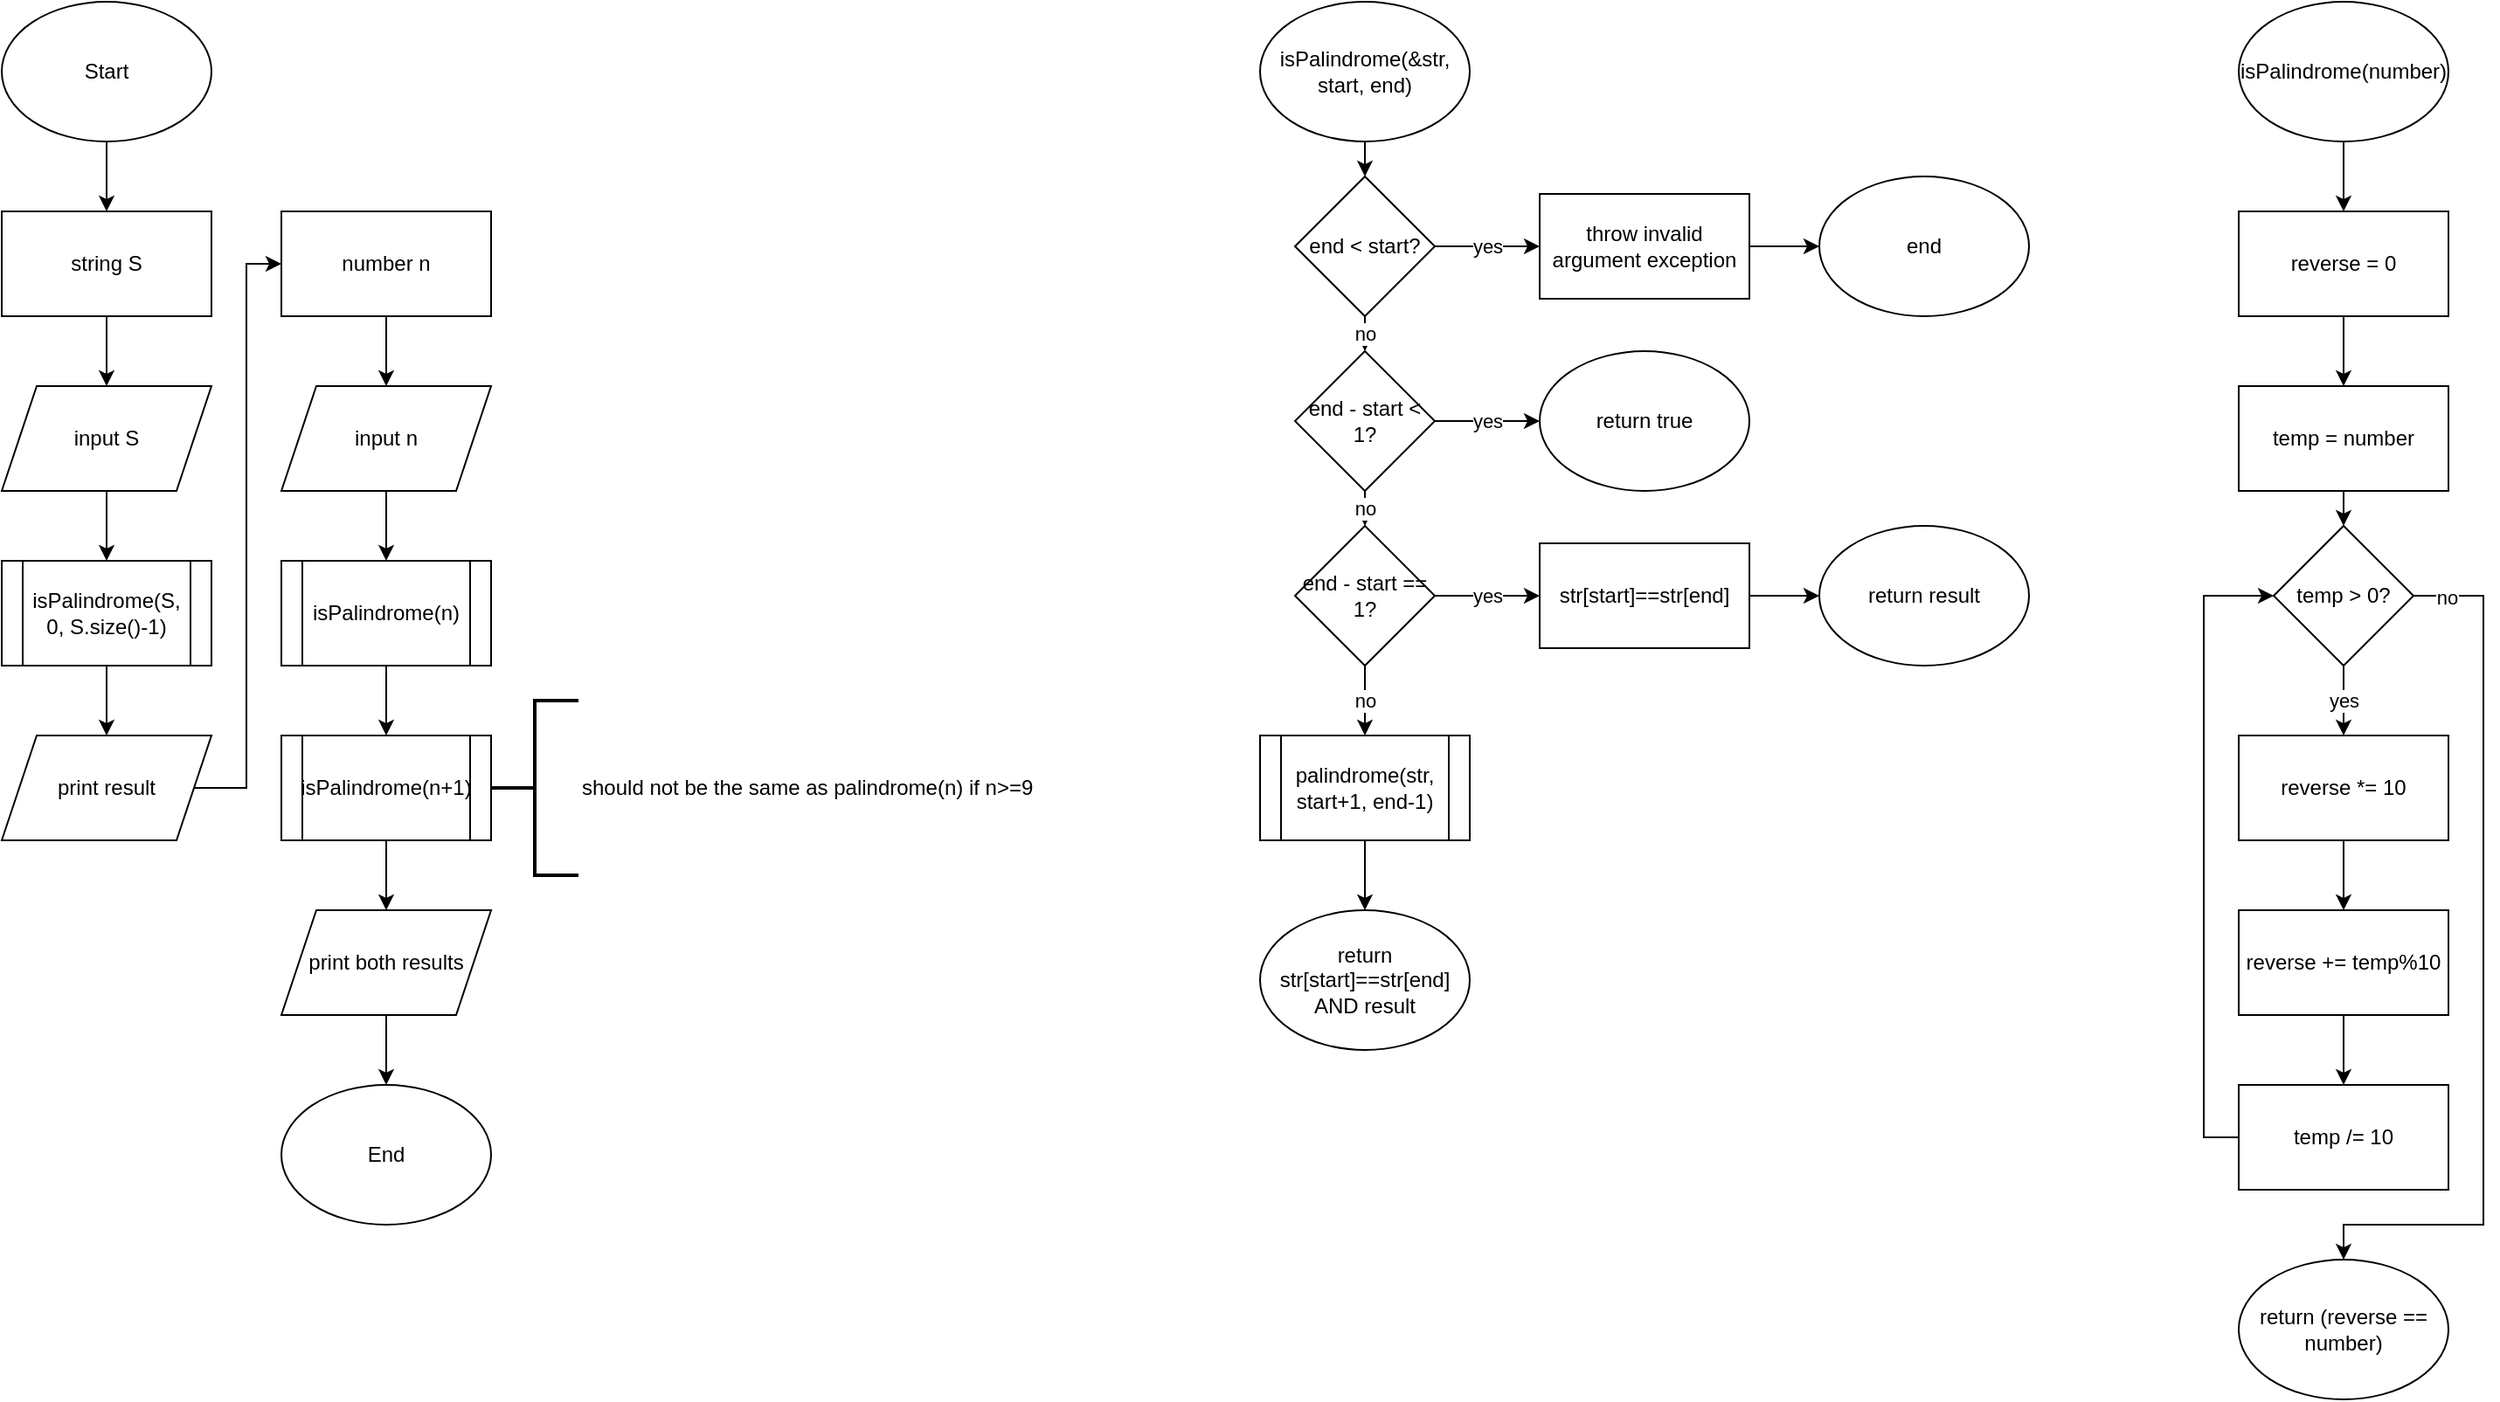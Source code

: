 <mxfile version="24.8.6">
  <diagram name="Page-1" id="PhFoRTrN7tbxWqR5zspD">
    <mxGraphModel dx="2390" dy="1297" grid="1" gridSize="10" guides="1" tooltips="1" connect="1" arrows="1" fold="1" page="1" pageScale="1" pageWidth="2000" pageHeight="1200" math="0" shadow="0">
      <root>
        <mxCell id="0" />
        <mxCell id="1" parent="0" />
        <mxCell id="SgFcucmdxiW2XkfS5fqe-12" style="edgeStyle=orthogonalEdgeStyle;rounded=0;orthogonalLoop=1;jettySize=auto;html=1;exitX=0.5;exitY=1;exitDx=0;exitDy=0;entryX=0.5;entryY=0;entryDx=0;entryDy=0;" edge="1" parent="1" source="SgFcucmdxiW2XkfS5fqe-1" target="SgFcucmdxiW2XkfS5fqe-2">
          <mxGeometry relative="1" as="geometry" />
        </mxCell>
        <mxCell id="SgFcucmdxiW2XkfS5fqe-1" value="Start" style="ellipse;whiteSpace=wrap;html=1;" vertex="1" parent="1">
          <mxGeometry width="120" height="80" as="geometry" />
        </mxCell>
        <mxCell id="SgFcucmdxiW2XkfS5fqe-13" style="edgeStyle=orthogonalEdgeStyle;rounded=0;orthogonalLoop=1;jettySize=auto;html=1;exitX=0.5;exitY=1;exitDx=0;exitDy=0;entryX=0.5;entryY=0;entryDx=0;entryDy=0;" edge="1" parent="1" source="SgFcucmdxiW2XkfS5fqe-2" target="SgFcucmdxiW2XkfS5fqe-3">
          <mxGeometry relative="1" as="geometry" />
        </mxCell>
        <mxCell id="SgFcucmdxiW2XkfS5fqe-2" value="string S" style="rounded=0;whiteSpace=wrap;html=1;" vertex="1" parent="1">
          <mxGeometry y="120" width="120" height="60" as="geometry" />
        </mxCell>
        <mxCell id="SgFcucmdxiW2XkfS5fqe-14" style="edgeStyle=orthogonalEdgeStyle;rounded=0;orthogonalLoop=1;jettySize=auto;html=1;exitX=0.5;exitY=1;exitDx=0;exitDy=0;entryX=0.5;entryY=0;entryDx=0;entryDy=0;" edge="1" parent="1" source="SgFcucmdxiW2XkfS5fqe-3" target="SgFcucmdxiW2XkfS5fqe-4">
          <mxGeometry relative="1" as="geometry" />
        </mxCell>
        <mxCell id="SgFcucmdxiW2XkfS5fqe-3" value="input S" style="shape=parallelogram;perimeter=parallelogramPerimeter;whiteSpace=wrap;html=1;fixedSize=1;" vertex="1" parent="1">
          <mxGeometry y="220" width="120" height="60" as="geometry" />
        </mxCell>
        <mxCell id="SgFcucmdxiW2XkfS5fqe-21" style="edgeStyle=orthogonalEdgeStyle;rounded=0;orthogonalLoop=1;jettySize=auto;html=1;exitX=0.5;exitY=1;exitDx=0;exitDy=0;entryX=0.5;entryY=0;entryDx=0;entryDy=0;" edge="1" parent="1" source="SgFcucmdxiW2XkfS5fqe-4" target="SgFcucmdxiW2XkfS5fqe-20">
          <mxGeometry relative="1" as="geometry" />
        </mxCell>
        <mxCell id="SgFcucmdxiW2XkfS5fqe-4" value="isPalindrome(S, 0, S.size()-1)" style="shape=process;whiteSpace=wrap;html=1;backgroundOutline=1;" vertex="1" parent="1">
          <mxGeometry y="320" width="120" height="60" as="geometry" />
        </mxCell>
        <mxCell id="SgFcucmdxiW2XkfS5fqe-17" style="edgeStyle=orthogonalEdgeStyle;rounded=0;orthogonalLoop=1;jettySize=auto;html=1;exitX=0.5;exitY=1;exitDx=0;exitDy=0;entryX=0.5;entryY=0;entryDx=0;entryDy=0;" edge="1" parent="1" source="SgFcucmdxiW2XkfS5fqe-5" target="SgFcucmdxiW2XkfS5fqe-6">
          <mxGeometry relative="1" as="geometry" />
        </mxCell>
        <mxCell id="SgFcucmdxiW2XkfS5fqe-5" value="number n" style="rounded=0;whiteSpace=wrap;html=1;" vertex="1" parent="1">
          <mxGeometry x="160" y="120" width="120" height="60" as="geometry" />
        </mxCell>
        <mxCell id="SgFcucmdxiW2XkfS5fqe-18" style="edgeStyle=orthogonalEdgeStyle;rounded=0;orthogonalLoop=1;jettySize=auto;html=1;exitX=0.5;exitY=1;exitDx=0;exitDy=0;entryX=0.5;entryY=0;entryDx=0;entryDy=0;" edge="1" parent="1" source="SgFcucmdxiW2XkfS5fqe-6" target="SgFcucmdxiW2XkfS5fqe-7">
          <mxGeometry relative="1" as="geometry" />
        </mxCell>
        <mxCell id="SgFcucmdxiW2XkfS5fqe-6" value="input n" style="shape=parallelogram;perimeter=parallelogramPerimeter;whiteSpace=wrap;html=1;fixedSize=1;" vertex="1" parent="1">
          <mxGeometry x="160" y="220" width="120" height="60" as="geometry" />
        </mxCell>
        <mxCell id="SgFcucmdxiW2XkfS5fqe-19" style="edgeStyle=orthogonalEdgeStyle;rounded=0;orthogonalLoop=1;jettySize=auto;html=1;exitX=0.5;exitY=1;exitDx=0;exitDy=0;entryX=0.5;entryY=0;entryDx=0;entryDy=0;" edge="1" parent="1" source="SgFcucmdxiW2XkfS5fqe-7" target="SgFcucmdxiW2XkfS5fqe-8">
          <mxGeometry relative="1" as="geometry" />
        </mxCell>
        <mxCell id="SgFcucmdxiW2XkfS5fqe-7" value="isPalindrome(n)" style="shape=process;whiteSpace=wrap;html=1;backgroundOutline=1;" vertex="1" parent="1">
          <mxGeometry x="160" y="320" width="120" height="60" as="geometry" />
        </mxCell>
        <mxCell id="SgFcucmdxiW2XkfS5fqe-24" style="edgeStyle=orthogonalEdgeStyle;rounded=0;orthogonalLoop=1;jettySize=auto;html=1;exitX=0.5;exitY=1;exitDx=0;exitDy=0;entryX=0.5;entryY=0;entryDx=0;entryDy=0;" edge="1" parent="1" source="SgFcucmdxiW2XkfS5fqe-8" target="SgFcucmdxiW2XkfS5fqe-23">
          <mxGeometry relative="1" as="geometry" />
        </mxCell>
        <mxCell id="SgFcucmdxiW2XkfS5fqe-8" value="isPalindrome(n+1)" style="shape=process;whiteSpace=wrap;html=1;backgroundOutline=1;" vertex="1" parent="1">
          <mxGeometry x="160" y="420" width="120" height="60" as="geometry" />
        </mxCell>
        <mxCell id="SgFcucmdxiW2XkfS5fqe-9" value="should not be the same as palindrome(n) if n&amp;gt;=9" style="strokeWidth=2;html=1;shape=mxgraph.flowchart.annotation_2;align=left;labelPosition=right;pointerEvents=1;" vertex="1" parent="1">
          <mxGeometry x="280" y="400" width="50" height="100" as="geometry" />
        </mxCell>
        <mxCell id="SgFcucmdxiW2XkfS5fqe-11" value="End" style="ellipse;whiteSpace=wrap;html=1;" vertex="1" parent="1">
          <mxGeometry x="160" y="620" width="120" height="80" as="geometry" />
        </mxCell>
        <mxCell id="SgFcucmdxiW2XkfS5fqe-22" style="edgeStyle=orthogonalEdgeStyle;rounded=0;orthogonalLoop=1;jettySize=auto;html=1;exitX=1;exitY=0.5;exitDx=0;exitDy=0;entryX=0;entryY=0.5;entryDx=0;entryDy=0;" edge="1" parent="1" source="SgFcucmdxiW2XkfS5fqe-20" target="SgFcucmdxiW2XkfS5fqe-5">
          <mxGeometry relative="1" as="geometry" />
        </mxCell>
        <mxCell id="SgFcucmdxiW2XkfS5fqe-20" value="print result" style="shape=parallelogram;perimeter=parallelogramPerimeter;whiteSpace=wrap;html=1;fixedSize=1;" vertex="1" parent="1">
          <mxGeometry y="420" width="120" height="60" as="geometry" />
        </mxCell>
        <mxCell id="SgFcucmdxiW2XkfS5fqe-25" style="edgeStyle=orthogonalEdgeStyle;rounded=0;orthogonalLoop=1;jettySize=auto;html=1;exitX=0.5;exitY=1;exitDx=0;exitDy=0;entryX=0.5;entryY=0;entryDx=0;entryDy=0;" edge="1" parent="1" source="SgFcucmdxiW2XkfS5fqe-23" target="SgFcucmdxiW2XkfS5fqe-11">
          <mxGeometry relative="1" as="geometry" />
        </mxCell>
        <mxCell id="SgFcucmdxiW2XkfS5fqe-23" value="print both results" style="shape=parallelogram;perimeter=parallelogramPerimeter;whiteSpace=wrap;html=1;fixedSize=1;" vertex="1" parent="1">
          <mxGeometry x="160" y="520" width="120" height="60" as="geometry" />
        </mxCell>
        <mxCell id="SgFcucmdxiW2XkfS5fqe-46" style="edgeStyle=orthogonalEdgeStyle;rounded=0;orthogonalLoop=1;jettySize=auto;html=1;exitX=0.5;exitY=1;exitDx=0;exitDy=0;entryX=0.5;entryY=0;entryDx=0;entryDy=0;" edge="1" parent="1" source="SgFcucmdxiW2XkfS5fqe-26" target="SgFcucmdxiW2XkfS5fqe-27">
          <mxGeometry relative="1" as="geometry" />
        </mxCell>
        <mxCell id="SgFcucmdxiW2XkfS5fqe-26" value="isPalindrome(&amp;amp;str, start, end)" style="ellipse;whiteSpace=wrap;html=1;" vertex="1" parent="1">
          <mxGeometry x="720" width="120" height="80" as="geometry" />
        </mxCell>
        <mxCell id="SgFcucmdxiW2XkfS5fqe-30" value="yes" style="edgeStyle=orthogonalEdgeStyle;rounded=0;orthogonalLoop=1;jettySize=auto;html=1;exitX=1;exitY=0.5;exitDx=0;exitDy=0;entryX=0;entryY=0.5;entryDx=0;entryDy=0;" edge="1" parent="1" source="SgFcucmdxiW2XkfS5fqe-27" target="SgFcucmdxiW2XkfS5fqe-29">
          <mxGeometry relative="1" as="geometry" />
        </mxCell>
        <mxCell id="SgFcucmdxiW2XkfS5fqe-47" value="no" style="edgeStyle=orthogonalEdgeStyle;rounded=0;orthogonalLoop=1;jettySize=auto;html=1;exitX=0.5;exitY=1;exitDx=0;exitDy=0;entryX=0.5;entryY=0;entryDx=0;entryDy=0;" edge="1" parent="1" source="SgFcucmdxiW2XkfS5fqe-27" target="SgFcucmdxiW2XkfS5fqe-33">
          <mxGeometry relative="1" as="geometry" />
        </mxCell>
        <mxCell id="SgFcucmdxiW2XkfS5fqe-27" value="end &amp;lt; start?" style="rhombus;whiteSpace=wrap;html=1;" vertex="1" parent="1">
          <mxGeometry x="740" y="100" width="80" height="80" as="geometry" />
        </mxCell>
        <mxCell id="SgFcucmdxiW2XkfS5fqe-32" style="edgeStyle=orthogonalEdgeStyle;rounded=0;orthogonalLoop=1;jettySize=auto;html=1;exitX=1;exitY=0.5;exitDx=0;exitDy=0;entryX=0;entryY=0.5;entryDx=0;entryDy=0;" edge="1" parent="1" source="SgFcucmdxiW2XkfS5fqe-29" target="SgFcucmdxiW2XkfS5fqe-31">
          <mxGeometry relative="1" as="geometry" />
        </mxCell>
        <mxCell id="SgFcucmdxiW2XkfS5fqe-29" value="throw invalid argument exception" style="rounded=0;whiteSpace=wrap;html=1;" vertex="1" parent="1">
          <mxGeometry x="880" y="110" width="120" height="60" as="geometry" />
        </mxCell>
        <mxCell id="SgFcucmdxiW2XkfS5fqe-31" value="end" style="ellipse;whiteSpace=wrap;html=1;" vertex="1" parent="1">
          <mxGeometry x="1040" y="100" width="120" height="80" as="geometry" />
        </mxCell>
        <mxCell id="SgFcucmdxiW2XkfS5fqe-37" value="yes" style="edgeStyle=orthogonalEdgeStyle;rounded=0;orthogonalLoop=1;jettySize=auto;html=1;exitX=1;exitY=0.5;exitDx=0;exitDy=0;entryX=0;entryY=0.5;entryDx=0;entryDy=0;" edge="1" parent="1" source="SgFcucmdxiW2XkfS5fqe-33" target="SgFcucmdxiW2XkfS5fqe-36">
          <mxGeometry relative="1" as="geometry" />
        </mxCell>
        <mxCell id="SgFcucmdxiW2XkfS5fqe-48" value="no" style="edgeStyle=orthogonalEdgeStyle;rounded=0;orthogonalLoop=1;jettySize=auto;html=1;exitX=0.5;exitY=1;exitDx=0;exitDy=0;entryX=0.5;entryY=0;entryDx=0;entryDy=0;" edge="1" parent="1" source="SgFcucmdxiW2XkfS5fqe-33" target="SgFcucmdxiW2XkfS5fqe-38">
          <mxGeometry relative="1" as="geometry" />
        </mxCell>
        <mxCell id="SgFcucmdxiW2XkfS5fqe-33" value="end - start &amp;lt; 1?" style="rhombus;whiteSpace=wrap;html=1;" vertex="1" parent="1">
          <mxGeometry x="740" y="200" width="80" height="80" as="geometry" />
        </mxCell>
        <mxCell id="SgFcucmdxiW2XkfS5fqe-36" value="return true" style="ellipse;whiteSpace=wrap;html=1;" vertex="1" parent="1">
          <mxGeometry x="880" y="200" width="120" height="80" as="geometry" />
        </mxCell>
        <mxCell id="SgFcucmdxiW2XkfS5fqe-43" value="yes" style="edgeStyle=orthogonalEdgeStyle;rounded=0;orthogonalLoop=1;jettySize=auto;html=1;exitX=1;exitY=0.5;exitDx=0;exitDy=0;entryX=0;entryY=0.5;entryDx=0;entryDy=0;" edge="1" parent="1" source="SgFcucmdxiW2XkfS5fqe-38" target="SgFcucmdxiW2XkfS5fqe-40">
          <mxGeometry relative="1" as="geometry" />
        </mxCell>
        <mxCell id="SgFcucmdxiW2XkfS5fqe-49" value="no" style="edgeStyle=orthogonalEdgeStyle;rounded=0;orthogonalLoop=1;jettySize=auto;html=1;exitX=0.5;exitY=1;exitDx=0;exitDy=0;entryX=0.5;entryY=0;entryDx=0;entryDy=0;" edge="1" parent="1" source="SgFcucmdxiW2XkfS5fqe-38" target="SgFcucmdxiW2XkfS5fqe-44">
          <mxGeometry relative="1" as="geometry" />
        </mxCell>
        <mxCell id="SgFcucmdxiW2XkfS5fqe-38" value="end - start == 1?" style="rhombus;whiteSpace=wrap;html=1;" vertex="1" parent="1">
          <mxGeometry x="740" y="300" width="80" height="80" as="geometry" />
        </mxCell>
        <mxCell id="SgFcucmdxiW2XkfS5fqe-42" style="edgeStyle=orthogonalEdgeStyle;rounded=0;orthogonalLoop=1;jettySize=auto;html=1;exitX=1;exitY=0.5;exitDx=0;exitDy=0;entryX=0;entryY=0.5;entryDx=0;entryDy=0;" edge="1" parent="1" source="SgFcucmdxiW2XkfS5fqe-40" target="SgFcucmdxiW2XkfS5fqe-41">
          <mxGeometry relative="1" as="geometry" />
        </mxCell>
        <mxCell id="SgFcucmdxiW2XkfS5fqe-40" value="str[start]==str[end]" style="rounded=0;whiteSpace=wrap;html=1;" vertex="1" parent="1">
          <mxGeometry x="880" y="310" width="120" height="60" as="geometry" />
        </mxCell>
        <mxCell id="SgFcucmdxiW2XkfS5fqe-41" value="return result" style="ellipse;whiteSpace=wrap;html=1;" vertex="1" parent="1">
          <mxGeometry x="1040" y="300" width="120" height="80" as="geometry" />
        </mxCell>
        <mxCell id="SgFcucmdxiW2XkfS5fqe-50" style="edgeStyle=orthogonalEdgeStyle;rounded=0;orthogonalLoop=1;jettySize=auto;html=1;exitX=0.5;exitY=1;exitDx=0;exitDy=0;entryX=0.5;entryY=0;entryDx=0;entryDy=0;" edge="1" parent="1" source="SgFcucmdxiW2XkfS5fqe-44" target="SgFcucmdxiW2XkfS5fqe-45">
          <mxGeometry relative="1" as="geometry" />
        </mxCell>
        <mxCell id="SgFcucmdxiW2XkfS5fqe-44" value="palindrome(str, start+1, end-1)" style="shape=process;whiteSpace=wrap;html=1;backgroundOutline=1;" vertex="1" parent="1">
          <mxGeometry x="720" y="420" width="120" height="60" as="geometry" />
        </mxCell>
        <mxCell id="SgFcucmdxiW2XkfS5fqe-45" value="return str[start]==str[end] AND result" style="ellipse;whiteSpace=wrap;html=1;" vertex="1" parent="1">
          <mxGeometry x="720" y="520" width="120" height="80" as="geometry" />
        </mxCell>
        <mxCell id="SgFcucmdxiW2XkfS5fqe-69" style="edgeStyle=orthogonalEdgeStyle;rounded=0;orthogonalLoop=1;jettySize=auto;html=1;exitX=0.5;exitY=1;exitDx=0;exitDy=0;entryX=0.5;entryY=0;entryDx=0;entryDy=0;" edge="1" parent="1" source="SgFcucmdxiW2XkfS5fqe-51" target="SgFcucmdxiW2XkfS5fqe-52">
          <mxGeometry relative="1" as="geometry" />
        </mxCell>
        <mxCell id="SgFcucmdxiW2XkfS5fqe-51" value="isPalindrome(number)" style="ellipse;whiteSpace=wrap;html=1;" vertex="1" parent="1">
          <mxGeometry x="1280" width="120" height="80" as="geometry" />
        </mxCell>
        <mxCell id="SgFcucmdxiW2XkfS5fqe-68" style="edgeStyle=orthogonalEdgeStyle;rounded=0;orthogonalLoop=1;jettySize=auto;html=1;exitX=0.5;exitY=1;exitDx=0;exitDy=0;entryX=0.5;entryY=0;entryDx=0;entryDy=0;" edge="1" parent="1" source="SgFcucmdxiW2XkfS5fqe-52" target="SgFcucmdxiW2XkfS5fqe-53">
          <mxGeometry relative="1" as="geometry" />
        </mxCell>
        <mxCell id="SgFcucmdxiW2XkfS5fqe-52" value="reverse = 0" style="rounded=0;whiteSpace=wrap;html=1;" vertex="1" parent="1">
          <mxGeometry x="1280" y="120" width="120" height="60" as="geometry" />
        </mxCell>
        <mxCell id="SgFcucmdxiW2XkfS5fqe-67" style="edgeStyle=orthogonalEdgeStyle;rounded=0;orthogonalLoop=1;jettySize=auto;html=1;exitX=0.5;exitY=1;exitDx=0;exitDy=0;entryX=0.5;entryY=0;entryDx=0;entryDy=0;" edge="1" parent="1" source="SgFcucmdxiW2XkfS5fqe-53" target="SgFcucmdxiW2XkfS5fqe-56">
          <mxGeometry relative="1" as="geometry" />
        </mxCell>
        <mxCell id="SgFcucmdxiW2XkfS5fqe-53" value="temp = number" style="rounded=0;whiteSpace=wrap;html=1;" vertex="1" parent="1">
          <mxGeometry x="1280" y="220" width="120" height="60" as="geometry" />
        </mxCell>
        <mxCell id="SgFcucmdxiW2XkfS5fqe-61" value="yes" style="edgeStyle=orthogonalEdgeStyle;rounded=0;orthogonalLoop=1;jettySize=auto;html=1;exitX=0.5;exitY=1;exitDx=0;exitDy=0;entryX=0.5;entryY=0;entryDx=0;entryDy=0;" edge="1" parent="1" source="SgFcucmdxiW2XkfS5fqe-56" target="SgFcucmdxiW2XkfS5fqe-57">
          <mxGeometry relative="1" as="geometry" />
        </mxCell>
        <mxCell id="SgFcucmdxiW2XkfS5fqe-65" style="edgeStyle=orthogonalEdgeStyle;rounded=0;orthogonalLoop=1;jettySize=auto;html=1;exitX=1;exitY=0.5;exitDx=0;exitDy=0;entryX=0.5;entryY=0;entryDx=0;entryDy=0;" edge="1" parent="1" source="SgFcucmdxiW2XkfS5fqe-56" target="SgFcucmdxiW2XkfS5fqe-64">
          <mxGeometry relative="1" as="geometry">
            <Array as="points">
              <mxPoint x="1420" y="340" />
              <mxPoint x="1420" y="700" />
              <mxPoint x="1340" y="700" />
            </Array>
          </mxGeometry>
        </mxCell>
        <mxCell id="SgFcucmdxiW2XkfS5fqe-66" value="no" style="edgeLabel;html=1;align=center;verticalAlign=middle;resizable=0;points=[];" vertex="1" connectable="0" parent="SgFcucmdxiW2XkfS5fqe-65">
          <mxGeometry x="-0.924" y="-1" relative="1" as="geometry">
            <mxPoint as="offset" />
          </mxGeometry>
        </mxCell>
        <mxCell id="SgFcucmdxiW2XkfS5fqe-56" value="temp &amp;gt; 0?" style="rhombus;whiteSpace=wrap;html=1;" vertex="1" parent="1">
          <mxGeometry x="1300" y="300" width="80" height="80" as="geometry" />
        </mxCell>
        <mxCell id="SgFcucmdxiW2XkfS5fqe-62" style="edgeStyle=orthogonalEdgeStyle;rounded=0;orthogonalLoop=1;jettySize=auto;html=1;exitX=0.5;exitY=1;exitDx=0;exitDy=0;entryX=0.5;entryY=0;entryDx=0;entryDy=0;" edge="1" parent="1" source="SgFcucmdxiW2XkfS5fqe-57" target="SgFcucmdxiW2XkfS5fqe-58">
          <mxGeometry relative="1" as="geometry" />
        </mxCell>
        <mxCell id="SgFcucmdxiW2XkfS5fqe-57" value="reverse *= 10" style="rounded=0;whiteSpace=wrap;html=1;" vertex="1" parent="1">
          <mxGeometry x="1280" y="420" width="120" height="60" as="geometry" />
        </mxCell>
        <mxCell id="SgFcucmdxiW2XkfS5fqe-63" style="edgeStyle=orthogonalEdgeStyle;rounded=0;orthogonalLoop=1;jettySize=auto;html=1;exitX=0.5;exitY=1;exitDx=0;exitDy=0;entryX=0.5;entryY=0;entryDx=0;entryDy=0;" edge="1" parent="1" source="SgFcucmdxiW2XkfS5fqe-58" target="SgFcucmdxiW2XkfS5fqe-59">
          <mxGeometry relative="1" as="geometry" />
        </mxCell>
        <mxCell id="SgFcucmdxiW2XkfS5fqe-58" value="reverse += temp%10" style="rounded=0;whiteSpace=wrap;html=1;" vertex="1" parent="1">
          <mxGeometry x="1280" y="520" width="120" height="60" as="geometry" />
        </mxCell>
        <mxCell id="SgFcucmdxiW2XkfS5fqe-60" style="edgeStyle=orthogonalEdgeStyle;rounded=0;orthogonalLoop=1;jettySize=auto;html=1;exitX=0;exitY=0.5;exitDx=0;exitDy=0;entryX=0;entryY=0.5;entryDx=0;entryDy=0;" edge="1" parent="1" source="SgFcucmdxiW2XkfS5fqe-59" target="SgFcucmdxiW2XkfS5fqe-56">
          <mxGeometry relative="1" as="geometry" />
        </mxCell>
        <mxCell id="SgFcucmdxiW2XkfS5fqe-59" value="temp /= 10" style="rounded=0;whiteSpace=wrap;html=1;" vertex="1" parent="1">
          <mxGeometry x="1280" y="620" width="120" height="60" as="geometry" />
        </mxCell>
        <mxCell id="SgFcucmdxiW2XkfS5fqe-64" value="return (reverse == number)" style="ellipse;whiteSpace=wrap;html=1;" vertex="1" parent="1">
          <mxGeometry x="1280" y="720" width="120" height="80" as="geometry" />
        </mxCell>
      </root>
    </mxGraphModel>
  </diagram>
</mxfile>
